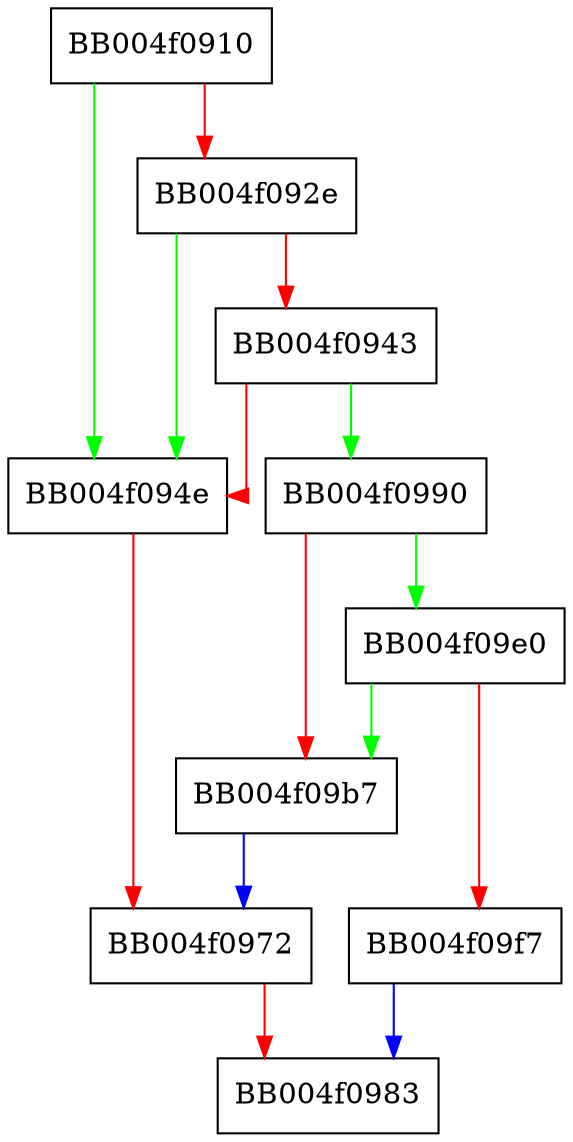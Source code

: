 digraph dtls_construct_hello_verify_request {
  node [shape="box"];
  graph [splines=ortho];
  BB004f0910 -> BB004f094e [color="green"];
  BB004f0910 -> BB004f092e [color="red"];
  BB004f092e -> BB004f094e [color="green"];
  BB004f092e -> BB004f0943 [color="red"];
  BB004f0943 -> BB004f0990 [color="green"];
  BB004f0943 -> BB004f094e [color="red"];
  BB004f094e -> BB004f0972 [color="red"];
  BB004f0972 -> BB004f0983 [color="red"];
  BB004f0990 -> BB004f09e0 [color="green"];
  BB004f0990 -> BB004f09b7 [color="red"];
  BB004f09b7 -> BB004f0972 [color="blue"];
  BB004f09e0 -> BB004f09b7 [color="green"];
  BB004f09e0 -> BB004f09f7 [color="red"];
  BB004f09f7 -> BB004f0983 [color="blue"];
}